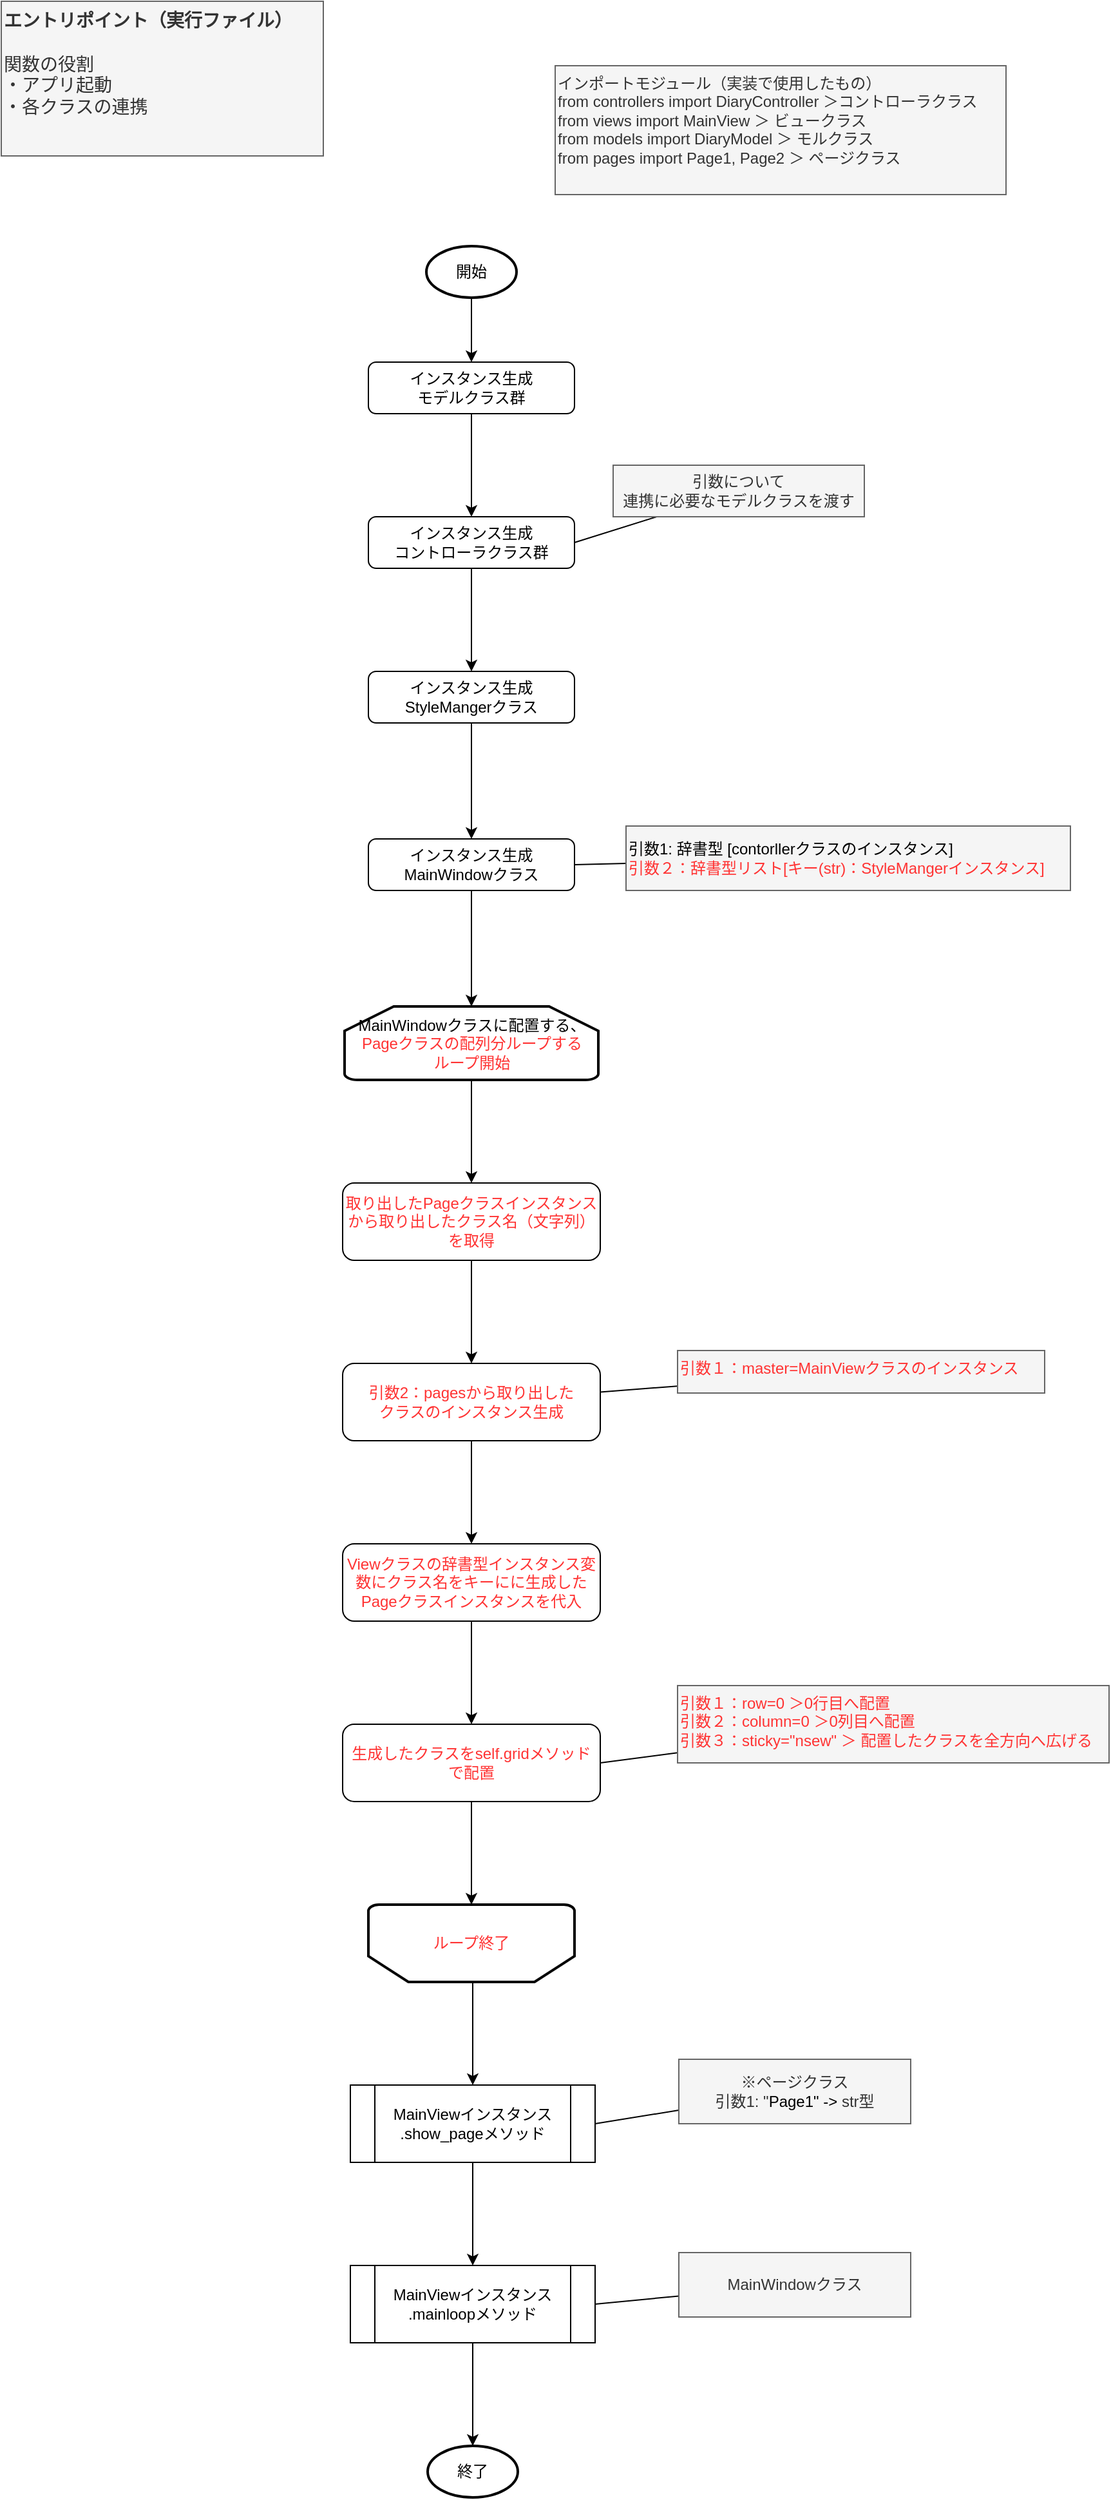 <mxfile version="24.2.5" type="device" pages="2">
  <diagram id="C5RBs43oDa-KdzZeNtuy" name="main">
    <mxGraphModel dx="1036" dy="606" grid="1" gridSize="10" guides="1" tooltips="1" connect="1" arrows="1" fold="1" page="1" pageScale="1" pageWidth="827" pageHeight="1169" math="0" shadow="0">
      <root>
        <mxCell id="WIyWlLk6GJQsqaUBKTNV-0" />
        <mxCell id="WIyWlLk6GJQsqaUBKTNV-1" parent="WIyWlLk6GJQsqaUBKTNV-0" />
        <mxCell id="81keJ2TzeIuj5GgUxpqN-3" value="" style="edgeStyle=orthogonalEdgeStyle;rounded=0;orthogonalLoop=1;jettySize=auto;html=1;" parent="WIyWlLk6GJQsqaUBKTNV-1" source="WIyWlLk6GJQsqaUBKTNV-3" target="81keJ2TzeIuj5GgUxpqN-2" edge="1">
          <mxGeometry relative="1" as="geometry" />
        </mxCell>
        <mxCell id="WIyWlLk6GJQsqaUBKTNV-3" value="インスタンス生成&lt;div&gt;モデルクラス群&lt;br&gt;&lt;/div&gt;" style="rounded=1;whiteSpace=wrap;html=1;fontSize=12;glass=0;strokeWidth=1;shadow=0;" parent="WIyWlLk6GJQsqaUBKTNV-1" vertex="1">
          <mxGeometry x="295" y="290" width="160" height="40" as="geometry" />
        </mxCell>
        <mxCell id="81keJ2TzeIuj5GgUxpqN-1" value="" style="edgeStyle=orthogonalEdgeStyle;rounded=0;orthogonalLoop=1;jettySize=auto;html=1;" parent="WIyWlLk6GJQsqaUBKTNV-1" source="81keJ2TzeIuj5GgUxpqN-0" target="WIyWlLk6GJQsqaUBKTNV-3" edge="1">
          <mxGeometry relative="1" as="geometry" />
        </mxCell>
        <mxCell id="81keJ2TzeIuj5GgUxpqN-0" value="開始" style="strokeWidth=2;html=1;shape=mxgraph.flowchart.start_1;whiteSpace=wrap;" parent="WIyWlLk6GJQsqaUBKTNV-1" vertex="1">
          <mxGeometry x="340" y="200" width="70" height="40" as="geometry" />
        </mxCell>
        <mxCell id="k5mgrbOjrDHril6_vjiL-32" value="" style="edgeStyle=orthogonalEdgeStyle;rounded=0;orthogonalLoop=1;jettySize=auto;html=1;" parent="WIyWlLk6GJQsqaUBKTNV-1" source="81keJ2TzeIuj5GgUxpqN-2" target="k5mgrbOjrDHril6_vjiL-31" edge="1">
          <mxGeometry relative="1" as="geometry" />
        </mxCell>
        <mxCell id="81keJ2TzeIuj5GgUxpqN-2" value="インスタンス生成&lt;div&gt;コントローラクラス群&lt;br&gt;&lt;/div&gt;" style="rounded=1;whiteSpace=wrap;html=1;fontSize=12;glass=0;strokeWidth=1;shadow=0;" parent="WIyWlLk6GJQsqaUBKTNV-1" vertex="1">
          <mxGeometry x="295" y="410" width="160" height="40" as="geometry" />
        </mxCell>
        <mxCell id="81keJ2TzeIuj5GgUxpqN-5" style="rounded=0;orthogonalLoop=1;jettySize=auto;html=1;entryX=1;entryY=0.5;entryDx=0;entryDy=0;endArrow=none;endFill=0;" parent="WIyWlLk6GJQsqaUBKTNV-1" source="81keJ2TzeIuj5GgUxpqN-4" target="81keJ2TzeIuj5GgUxpqN-2" edge="1">
          <mxGeometry relative="1" as="geometry" />
        </mxCell>
        <mxCell id="81keJ2TzeIuj5GgUxpqN-4" value="引数について&lt;div&gt;連携に必要なモデルクラスを渡す&lt;/div&gt;" style="text;html=1;align=center;verticalAlign=middle;whiteSpace=wrap;rounded=0;fillColor=#f5f5f5;fontColor=#333333;strokeColor=#666666;" parent="WIyWlLk6GJQsqaUBKTNV-1" vertex="1">
          <mxGeometry x="485" y="370" width="195" height="40" as="geometry" />
        </mxCell>
        <mxCell id="81keJ2TzeIuj5GgUxpqN-30" value="&lt;b&gt;&lt;font style=&quot;font-size: 14px;&quot;&gt;エントリポイント（実行ファイル）&lt;/font&gt;&lt;/b&gt;&lt;div&gt;&lt;b&gt;&lt;font style=&quot;font-size: 14px;&quot;&gt;&lt;br&gt;&lt;/font&gt;&lt;/b&gt;&lt;/div&gt;&lt;div&gt;&lt;span style=&quot;font-size: 14px;&quot;&gt;関数の役割&lt;/span&gt;&lt;/div&gt;&lt;div&gt;&lt;span style=&quot;font-size: 14px;&quot;&gt;・アプリ起動&lt;/span&gt;&lt;/div&gt;&lt;div&gt;&lt;span style=&quot;font-size: 14px;&quot;&gt;・各クラスの連携&lt;/span&gt;&lt;/div&gt;" style="text;html=1;align=left;verticalAlign=top;whiteSpace=wrap;rounded=0;fillColor=#f5f5f5;fontColor=#333333;strokeColor=#666666;" parent="WIyWlLk6GJQsqaUBKTNV-1" vertex="1">
          <mxGeometry x="10" y="10" width="250" height="120" as="geometry" />
        </mxCell>
        <mxCell id="EANnelC62ZsFQOmLX0v8-1" value="&lt;div&gt;インポートモジュール（実装で使用したもの）&lt;/div&gt;&lt;div&gt;&lt;div&gt;from controllers import DiaryController ＞コントローラクラス&lt;/div&gt;&lt;div&gt;from views import MainView ＞ ビュークラス&lt;/div&gt;&lt;div&gt;from models import DiaryModel&amp;nbsp;&lt;span style=&quot;background-color: initial;&quot;&gt;＞ モルクラス&lt;/span&gt;&lt;/div&gt;&lt;div&gt;from pages import Page1, Page2&amp;nbsp;&lt;span style=&quot;background-color: initial;&quot;&gt;＞ ページクラス&lt;/span&gt;&lt;/div&gt;&lt;/div&gt;" style="text;html=1;align=left;verticalAlign=top;whiteSpace=wrap;rounded=0;fillColor=#f5f5f5;fontColor=#333333;strokeColor=#666666;" parent="WIyWlLk6GJQsqaUBKTNV-1" vertex="1">
          <mxGeometry x="440" y="60" width="350" height="100" as="geometry" />
        </mxCell>
        <mxCell id="k5mgrbOjrDHril6_vjiL-0" value="インスタンス生成&lt;div&gt;MainWindowクラス&lt;br&gt;&lt;/div&gt;" style="rounded=1;whiteSpace=wrap;html=1;fontSize=12;glass=0;strokeWidth=1;shadow=0;" parent="WIyWlLk6GJQsqaUBKTNV-1" vertex="1">
          <mxGeometry x="295" y="660" width="160" height="40" as="geometry" />
        </mxCell>
        <mxCell id="k5mgrbOjrDHril6_vjiL-1" style="rounded=0;orthogonalLoop=1;jettySize=auto;html=1;entryX=1;entryY=0.5;entryDx=0;entryDy=0;endArrow=none;endFill=0;" parent="WIyWlLk6GJQsqaUBKTNV-1" source="k5mgrbOjrDHril6_vjiL-2" target="k5mgrbOjrDHril6_vjiL-0" edge="1">
          <mxGeometry relative="1" as="geometry">
            <mxPoint x="455" y="640" as="targetPoint" />
          </mxGeometry>
        </mxCell>
        <mxCell id="k5mgrbOjrDHril6_vjiL-2" value="&lt;div&gt;&lt;div&gt;&lt;span style=&quot;color: rgb(0, 0, 0);&quot;&gt;引数1: 辞書型 [contorllerクラスのインスタンス]&lt;br&gt;&lt;/span&gt;&lt;span style=&quot;color: rgb(255, 51, 51);&quot;&gt;引数２：辞書型リスト[キー&lt;/span&gt;&lt;span style=&quot;color: rgb(255, 51, 51); background-color: initial;&quot;&gt;(str)&lt;/span&gt;&lt;span style=&quot;color: rgb(255, 51, 51); background-color: initial;&quot;&gt;：StyleMangerインスタンス]&lt;/span&gt;&lt;span style=&quot;color: rgb(0, 0, 0);&quot;&gt;&lt;br&gt;&lt;/span&gt;&lt;/div&gt;&lt;/div&gt;" style="text;html=1;align=left;verticalAlign=middle;whiteSpace=wrap;rounded=0;fillColor=#f5f5f5;fontColor=#333333;strokeColor=#666666;" parent="WIyWlLk6GJQsqaUBKTNV-1" vertex="1">
          <mxGeometry x="495" y="650" width="345" height="50" as="geometry" />
        </mxCell>
        <mxCell id="k5mgrbOjrDHril6_vjiL-3" value="" style="edgeStyle=orthogonalEdgeStyle;rounded=0;orthogonalLoop=1;jettySize=auto;html=1;fontColor=#FF3333;" parent="WIyWlLk6GJQsqaUBKTNV-1" source="k5mgrbOjrDHril6_vjiL-4" edge="1">
          <mxGeometry relative="1" as="geometry">
            <mxPoint x="375" y="927" as="targetPoint" />
          </mxGeometry>
        </mxCell>
        <mxCell id="k5mgrbOjrDHril6_vjiL-4" value="&lt;span style=&quot;color: rgb(0, 0, 0);&quot;&gt;MainWindowクラスに配置する、&lt;/span&gt;&lt;span style=&quot;text-align: left;&quot;&gt;Pageクラスの配列分ループする&lt;br&gt;ループ開始&lt;/span&gt;" style="strokeWidth=2;html=1;shape=mxgraph.flowchart.loop_limit;whiteSpace=wrap;fontColor=#FF3333;" parent="WIyWlLk6GJQsqaUBKTNV-1" vertex="1">
          <mxGeometry x="276.5" y="790" width="197" height="57" as="geometry" />
        </mxCell>
        <mxCell id="k5mgrbOjrDHril6_vjiL-7" value="" style="edgeStyle=orthogonalEdgeStyle;rounded=0;orthogonalLoop=1;jettySize=auto;html=1;fontColor=#FF3333;" parent="WIyWlLk6GJQsqaUBKTNV-1" source="k5mgrbOjrDHril6_vjiL-8" target="k5mgrbOjrDHril6_vjiL-10" edge="1">
          <mxGeometry relative="1" as="geometry" />
        </mxCell>
        <mxCell id="k5mgrbOjrDHril6_vjiL-8" value="取り出したPageクラスインスタンスから取り出した&lt;span style=&quot;background-color: initial;&quot;&gt;クラス名（文字列）を取得&lt;/span&gt;" style="rounded=1;whiteSpace=wrap;html=1;fontColor=#FF3333;" parent="WIyWlLk6GJQsqaUBKTNV-1" vertex="1">
          <mxGeometry x="275" y="927" width="200" height="60" as="geometry" />
        </mxCell>
        <mxCell id="k5mgrbOjrDHril6_vjiL-9" value="" style="edgeStyle=orthogonalEdgeStyle;rounded=0;orthogonalLoop=1;jettySize=auto;html=1;fontColor=#FF3333;" parent="WIyWlLk6GJQsqaUBKTNV-1" source="k5mgrbOjrDHril6_vjiL-10" target="k5mgrbOjrDHril6_vjiL-14" edge="1">
          <mxGeometry relative="1" as="geometry" />
        </mxCell>
        <mxCell id="k5mgrbOjrDHril6_vjiL-10" value="引数2：pagesから取り出した&lt;div&gt;クラスのインスタンス生成&lt;/div&gt;" style="rounded=1;whiteSpace=wrap;html=1;fontColor=#FF3333;" parent="WIyWlLk6GJQsqaUBKTNV-1" vertex="1">
          <mxGeometry x="275" y="1067" width="200" height="60" as="geometry" />
        </mxCell>
        <mxCell id="k5mgrbOjrDHril6_vjiL-11" style="rounded=0;orthogonalLoop=1;jettySize=auto;html=1;endArrow=none;endFill=0;fontColor=#FF3333;" parent="WIyWlLk6GJQsqaUBKTNV-1" source="k5mgrbOjrDHril6_vjiL-12" target="k5mgrbOjrDHril6_vjiL-10" edge="1">
          <mxGeometry relative="1" as="geometry" />
        </mxCell>
        <mxCell id="k5mgrbOjrDHril6_vjiL-12" value="引数１：master=MainViewクラスのインスタンス&lt;div&gt;&lt;br&gt;&lt;/div&gt;" style="text;html=1;align=left;verticalAlign=top;whiteSpace=wrap;rounded=0;fillColor=#f5f5f5;fontColor=#FF3333;strokeColor=#666666;" parent="WIyWlLk6GJQsqaUBKTNV-1" vertex="1">
          <mxGeometry x="535" y="1057" width="285" height="33" as="geometry" />
        </mxCell>
        <mxCell id="k5mgrbOjrDHril6_vjiL-13" value="" style="edgeStyle=orthogonalEdgeStyle;rounded=0;orthogonalLoop=1;jettySize=auto;html=1;fontColor=#FF3333;" parent="WIyWlLk6GJQsqaUBKTNV-1" source="k5mgrbOjrDHril6_vjiL-14" target="k5mgrbOjrDHril6_vjiL-16" edge="1">
          <mxGeometry relative="1" as="geometry" />
        </mxCell>
        <mxCell id="k5mgrbOjrDHril6_vjiL-14" value="Viewクラスの辞書型インスタンス変数にクラス名を&lt;span style=&quot;background-color: initial;&quot;&gt;キーにに生成したPageクラス&lt;/span&gt;&lt;span style=&quot;background-color: initial;&quot;&gt;インスタンスを代入&lt;/span&gt;" style="rounded=1;whiteSpace=wrap;html=1;fontColor=#FF3333;" parent="WIyWlLk6GJQsqaUBKTNV-1" vertex="1">
          <mxGeometry x="275" y="1207" width="200" height="60" as="geometry" />
        </mxCell>
        <mxCell id="k5mgrbOjrDHril6_vjiL-15" value="" style="edgeStyle=orthogonalEdgeStyle;rounded=0;orthogonalLoop=1;jettySize=auto;html=1;fontColor=#FF3333;" parent="WIyWlLk6GJQsqaUBKTNV-1" source="k5mgrbOjrDHril6_vjiL-16" target="k5mgrbOjrDHril6_vjiL-19" edge="1">
          <mxGeometry relative="1" as="geometry" />
        </mxCell>
        <mxCell id="k5mgrbOjrDHril6_vjiL-16" value="生成したクラスをself.gridメソッド&lt;div&gt;で配置&lt;/div&gt;" style="rounded=1;whiteSpace=wrap;html=1;fontColor=#FF3333;" parent="WIyWlLk6GJQsqaUBKTNV-1" vertex="1">
          <mxGeometry x="275" y="1347" width="200" height="60" as="geometry" />
        </mxCell>
        <mxCell id="k5mgrbOjrDHril6_vjiL-17" style="rounded=0;orthogonalLoop=1;jettySize=auto;html=1;entryX=1;entryY=0.5;entryDx=0;entryDy=0;endArrow=none;endFill=0;fontColor=#FF3333;" parent="WIyWlLk6GJQsqaUBKTNV-1" source="k5mgrbOjrDHril6_vjiL-18" target="k5mgrbOjrDHril6_vjiL-16" edge="1">
          <mxGeometry relative="1" as="geometry" />
        </mxCell>
        <mxCell id="k5mgrbOjrDHril6_vjiL-18" value="引数１：row=0 ＞0行目へ配置&lt;div&gt;引数２：column=0 ＞&lt;span style=&quot;background-color: initial;&quot;&gt;0列目へ配置&lt;/span&gt;&lt;/div&gt;&lt;div&gt;&lt;span style=&quot;background-color: initial;&quot;&gt;引数３：&lt;/span&gt;&lt;span style=&quot;background-color: initial;&quot;&gt;sticky=&quot;nsew&quot; ＞ 配置したクラスを全方向へ広げる&lt;/span&gt;&lt;/div&gt;" style="text;html=1;align=left;verticalAlign=top;whiteSpace=wrap;rounded=0;fillColor=#f5f5f5;fontColor=#FF3333;strokeColor=#666666;" parent="WIyWlLk6GJQsqaUBKTNV-1" vertex="1">
          <mxGeometry x="535" y="1317" width="335" height="60" as="geometry" />
        </mxCell>
        <mxCell id="k5mgrbOjrDHril6_vjiL-19" value="ループ終了" style="strokeWidth=2;html=1;shape=mxgraph.flowchart.loop_limit;whiteSpace=wrap;direction=west;fontColor=#FF3333;" parent="WIyWlLk6GJQsqaUBKTNV-1" vertex="1">
          <mxGeometry x="295" y="1487" width="160" height="60" as="geometry" />
        </mxCell>
        <mxCell id="k5mgrbOjrDHril6_vjiL-20" value="" style="edgeStyle=orthogonalEdgeStyle;rounded=0;orthogonalLoop=1;jettySize=auto;html=1;" parent="WIyWlLk6GJQsqaUBKTNV-1" edge="1">
          <mxGeometry relative="1" as="geometry">
            <mxPoint x="376" y="1627" as="targetPoint" />
            <mxPoint x="376" y="1547" as="sourcePoint" />
          </mxGeometry>
        </mxCell>
        <mxCell id="k5mgrbOjrDHril6_vjiL-21" value="" style="edgeStyle=orthogonalEdgeStyle;rounded=0;orthogonalLoop=1;jettySize=auto;html=1;" parent="WIyWlLk6GJQsqaUBKTNV-1" source="k5mgrbOjrDHril6_vjiL-22" target="k5mgrbOjrDHril6_vjiL-24" edge="1">
          <mxGeometry relative="1" as="geometry" />
        </mxCell>
        <mxCell id="k5mgrbOjrDHril6_vjiL-22" value="MainViewインスタンス&lt;div&gt;.show_pageメソッド&lt;/div&gt;" style="shape=process;whiteSpace=wrap;html=1;backgroundOutline=1;" parent="WIyWlLk6GJQsqaUBKTNV-1" vertex="1">
          <mxGeometry x="281" y="1627" width="190" height="60" as="geometry" />
        </mxCell>
        <mxCell id="k5mgrbOjrDHril6_vjiL-23" value="" style="edgeStyle=orthogonalEdgeStyle;rounded=0;orthogonalLoop=1;jettySize=auto;html=1;" parent="WIyWlLk6GJQsqaUBKTNV-1" source="k5mgrbOjrDHril6_vjiL-24" target="k5mgrbOjrDHril6_vjiL-29" edge="1">
          <mxGeometry relative="1" as="geometry" />
        </mxCell>
        <mxCell id="k5mgrbOjrDHril6_vjiL-24" value="MainViewインスタンス&lt;div&gt;.mainloopメソッド&lt;/div&gt;" style="shape=process;whiteSpace=wrap;html=1;backgroundOutline=1;" parent="WIyWlLk6GJQsqaUBKTNV-1" vertex="1">
          <mxGeometry x="281" y="1767" width="190" height="60" as="geometry" />
        </mxCell>
        <mxCell id="k5mgrbOjrDHril6_vjiL-25" style="rounded=0;orthogonalLoop=1;jettySize=auto;html=1;entryX=1;entryY=0.5;entryDx=0;entryDy=0;endArrow=none;endFill=0;" parent="WIyWlLk6GJQsqaUBKTNV-1" source="k5mgrbOjrDHril6_vjiL-26" target="k5mgrbOjrDHril6_vjiL-22" edge="1">
          <mxGeometry relative="1" as="geometry" />
        </mxCell>
        <mxCell id="k5mgrbOjrDHril6_vjiL-26" value="&lt;div&gt;※ページクラス&lt;/div&gt;引数1: &quot;&lt;span style=&quot;color: rgb(0, 0, 0);&quot;&gt;Page1&quot; -&amp;gt;&amp;nbsp;&lt;/span&gt;str型" style="text;html=1;align=center;verticalAlign=middle;whiteSpace=wrap;rounded=0;fillColor=#f5f5f5;fontColor=#333333;strokeColor=#666666;" parent="WIyWlLk6GJQsqaUBKTNV-1" vertex="1">
          <mxGeometry x="536" y="1607" width="180" height="50" as="geometry" />
        </mxCell>
        <mxCell id="k5mgrbOjrDHril6_vjiL-27" style="rounded=0;orthogonalLoop=1;jettySize=auto;html=1;entryX=1;entryY=0.5;entryDx=0;entryDy=0;endArrow=none;endFill=0;" parent="WIyWlLk6GJQsqaUBKTNV-1" source="k5mgrbOjrDHril6_vjiL-28" target="k5mgrbOjrDHril6_vjiL-24" edge="1">
          <mxGeometry relative="1" as="geometry" />
        </mxCell>
        <mxCell id="k5mgrbOjrDHril6_vjiL-28" value="MainWindowクラス" style="text;html=1;align=center;verticalAlign=middle;whiteSpace=wrap;rounded=0;fillColor=#f5f5f5;fontColor=#333333;strokeColor=#666666;" parent="WIyWlLk6GJQsqaUBKTNV-1" vertex="1">
          <mxGeometry x="536" y="1757" width="180" height="50" as="geometry" />
        </mxCell>
        <mxCell id="k5mgrbOjrDHril6_vjiL-29" value="終了" style="strokeWidth=2;html=1;shape=mxgraph.flowchart.start_1;whiteSpace=wrap;" parent="WIyWlLk6GJQsqaUBKTNV-1" vertex="1">
          <mxGeometry x="341" y="1907" width="70" height="40" as="geometry" />
        </mxCell>
        <mxCell id="k5mgrbOjrDHril6_vjiL-30" style="edgeStyle=orthogonalEdgeStyle;rounded=0;orthogonalLoop=1;jettySize=auto;html=1;entryX=0.5;entryY=0;entryDx=0;entryDy=0;entryPerimeter=0;" parent="WIyWlLk6GJQsqaUBKTNV-1" source="k5mgrbOjrDHril6_vjiL-0" target="k5mgrbOjrDHril6_vjiL-4" edge="1">
          <mxGeometry relative="1" as="geometry" />
        </mxCell>
        <mxCell id="k5mgrbOjrDHril6_vjiL-33" value="" style="edgeStyle=orthogonalEdgeStyle;rounded=0;orthogonalLoop=1;jettySize=auto;html=1;" parent="WIyWlLk6GJQsqaUBKTNV-1" source="k5mgrbOjrDHril6_vjiL-31" target="k5mgrbOjrDHril6_vjiL-0" edge="1">
          <mxGeometry relative="1" as="geometry" />
        </mxCell>
        <mxCell id="k5mgrbOjrDHril6_vjiL-31" value="インスタンス生成&lt;div&gt;StyleMangerクラス&lt;br&gt;&lt;/div&gt;" style="rounded=1;whiteSpace=wrap;html=1;fontSize=12;glass=0;strokeWidth=1;shadow=0;" parent="WIyWlLk6GJQsqaUBKTNV-1" vertex="1">
          <mxGeometry x="295" y="530" width="160" height="40" as="geometry" />
        </mxCell>
      </root>
    </mxGraphModel>
  </diagram>
  <diagram name="BK_main" id="3xy7h_C-IZ3wRJFn6r6Z">
    <mxGraphModel dx="1050" dy="621" grid="1" gridSize="10" guides="1" tooltips="1" connect="1" arrows="1" fold="1" page="1" pageScale="1" pageWidth="827" pageHeight="1169" math="0" shadow="0">
      <root>
        <mxCell id="2CEzJe9J1U1fmUlXWlMI-0" />
        <mxCell id="2CEzJe9J1U1fmUlXWlMI-1" parent="2CEzJe9J1U1fmUlXWlMI-0" />
        <mxCell id="2CEzJe9J1U1fmUlXWlMI-2" value="" style="edgeStyle=orthogonalEdgeStyle;rounded=0;orthogonalLoop=1;jettySize=auto;html=1;" parent="2CEzJe9J1U1fmUlXWlMI-1" source="2CEzJe9J1U1fmUlXWlMI-3" target="2CEzJe9J1U1fmUlXWlMI-7" edge="1">
          <mxGeometry relative="1" as="geometry" />
        </mxCell>
        <mxCell id="2CEzJe9J1U1fmUlXWlMI-3" value="インスタンス生成&lt;div&gt;DiaryModelクラス&lt;br&gt;&lt;/div&gt;" style="rounded=1;whiteSpace=wrap;html=1;fontSize=12;glass=0;strokeWidth=1;shadow=0;" parent="2CEzJe9J1U1fmUlXWlMI-1" vertex="1">
          <mxGeometry x="295" y="290" width="160" height="40" as="geometry" />
        </mxCell>
        <mxCell id="2CEzJe9J1U1fmUlXWlMI-4" value="" style="edgeStyle=orthogonalEdgeStyle;rounded=0;orthogonalLoop=1;jettySize=auto;html=1;" parent="2CEzJe9J1U1fmUlXWlMI-1" source="2CEzJe9J1U1fmUlXWlMI-5" target="2CEzJe9J1U1fmUlXWlMI-3" edge="1">
          <mxGeometry relative="1" as="geometry" />
        </mxCell>
        <mxCell id="2CEzJe9J1U1fmUlXWlMI-5" value="開始" style="strokeWidth=2;html=1;shape=mxgraph.flowchart.start_1;whiteSpace=wrap;" parent="2CEzJe9J1U1fmUlXWlMI-1" vertex="1">
          <mxGeometry x="340" y="200" width="70" height="40" as="geometry" />
        </mxCell>
        <mxCell id="2CEzJe9J1U1fmUlXWlMI-6" value="" style="edgeStyle=orthogonalEdgeStyle;rounded=0;orthogonalLoop=1;jettySize=auto;html=1;" parent="2CEzJe9J1U1fmUlXWlMI-1" source="2CEzJe9J1U1fmUlXWlMI-7" target="2CEzJe9J1U1fmUlXWlMI-11" edge="1">
          <mxGeometry relative="1" as="geometry" />
        </mxCell>
        <mxCell id="2CEzJe9J1U1fmUlXWlMI-7" value="インスタンス生成&lt;div&gt;DiaryControllerクラス&lt;br&gt;&lt;/div&gt;" style="rounded=1;whiteSpace=wrap;html=1;fontSize=12;glass=0;strokeWidth=1;shadow=0;" parent="2CEzJe9J1U1fmUlXWlMI-1" vertex="1">
          <mxGeometry x="295" y="410" width="160" height="40" as="geometry" />
        </mxCell>
        <mxCell id="2CEzJe9J1U1fmUlXWlMI-8" style="rounded=0;orthogonalLoop=1;jettySize=auto;html=1;entryX=1;entryY=0.5;entryDx=0;entryDy=0;endArrow=none;endFill=0;" parent="2CEzJe9J1U1fmUlXWlMI-1" source="2CEzJe9J1U1fmUlXWlMI-9" target="2CEzJe9J1U1fmUlXWlMI-7" edge="1">
          <mxGeometry relative="1" as="geometry" />
        </mxCell>
        <mxCell id="2CEzJe9J1U1fmUlXWlMI-9" value="&lt;div&gt;&lt;span style=&quot;background-color: initial;&quot;&gt;引数1:&lt;/span&gt;&lt;span style=&quot;background-color: initial; color: rgb(0, 0, 0);&quot;&gt;DiaryModelインスタンス&lt;/span&gt;&lt;br&gt;&lt;/div&gt;" style="text;html=1;align=center;verticalAlign=middle;whiteSpace=wrap;rounded=0;fillColor=#f5f5f5;fontColor=#333333;strokeColor=#666666;" parent="2CEzJe9J1U1fmUlXWlMI-1" vertex="1">
          <mxGeometry x="485" y="370" width="180" height="40" as="geometry" />
        </mxCell>
        <mxCell id="2CEzJe9J1U1fmUlXWlMI-10" value="" style="edgeStyle=orthogonalEdgeStyle;rounded=0;orthogonalLoop=1;jettySize=auto;html=1;" parent="2CEzJe9J1U1fmUlXWlMI-1" source="2CEzJe9J1U1fmUlXWlMI-11" edge="1">
          <mxGeometry relative="1" as="geometry">
            <mxPoint x="375" y="650" as="targetPoint" />
          </mxGeometry>
        </mxCell>
        <mxCell id="2CEzJe9J1U1fmUlXWlMI-11" value="インスタンス生成&lt;div&gt;MainViewクラス&lt;br&gt;&lt;/div&gt;" style="rounded=1;whiteSpace=wrap;html=1;fontSize=12;glass=0;strokeWidth=1;shadow=0;" parent="2CEzJe9J1U1fmUlXWlMI-1" vertex="1">
          <mxGeometry x="295" y="530" width="160" height="40" as="geometry" />
        </mxCell>
        <mxCell id="2CEzJe9J1U1fmUlXWlMI-12" style="rounded=0;orthogonalLoop=1;jettySize=auto;html=1;entryX=1;entryY=0.5;entryDx=0;entryDy=0;endArrow=none;endFill=0;" parent="2CEzJe9J1U1fmUlXWlMI-1" source="2CEzJe9J1U1fmUlXWlMI-13" target="2CEzJe9J1U1fmUlXWlMI-11" edge="1">
          <mxGeometry relative="1" as="geometry">
            <mxPoint x="455" y="510" as="targetPoint" />
          </mxGeometry>
        </mxCell>
        <mxCell id="2CEzJe9J1U1fmUlXWlMI-13" value="引数1: 配列 [&lt;span style=&quot;color: rgb(0, 0, 0);&quot;&gt;Pageクラス]&lt;/span&gt;&lt;div&gt;&lt;div&gt;&lt;span style=&quot;color: rgb(0, 0, 0);&quot;&gt;引数2: 辞書型 [contorllerクラスのインスタンス]&lt;/span&gt;&lt;/div&gt;&lt;/div&gt;" style="text;html=1;align=left;verticalAlign=middle;whiteSpace=wrap;rounded=0;fillColor=#f5f5f5;fontColor=#333333;strokeColor=#666666;" parent="2CEzJe9J1U1fmUlXWlMI-1" vertex="1">
          <mxGeometry x="495" y="520" width="265" height="50" as="geometry" />
        </mxCell>
        <mxCell id="2CEzJe9J1U1fmUlXWlMI-14" value="" style="edgeStyle=orthogonalEdgeStyle;rounded=0;orthogonalLoop=1;jettySize=auto;html=1;" parent="2CEzJe9J1U1fmUlXWlMI-1" source="2CEzJe9J1U1fmUlXWlMI-15" target="2CEzJe9J1U1fmUlXWlMI-17" edge="1">
          <mxGeometry relative="1" as="geometry" />
        </mxCell>
        <mxCell id="2CEzJe9J1U1fmUlXWlMI-15" value="MainViewインスタンス&lt;div&gt;.show_pageメソッド&lt;/div&gt;" style="shape=process;whiteSpace=wrap;html=1;backgroundOutline=1;" parent="2CEzJe9J1U1fmUlXWlMI-1" vertex="1">
          <mxGeometry x="280" y="650" width="190" height="60" as="geometry" />
        </mxCell>
        <mxCell id="2CEzJe9J1U1fmUlXWlMI-16" value="" style="edgeStyle=orthogonalEdgeStyle;rounded=0;orthogonalLoop=1;jettySize=auto;html=1;" parent="2CEzJe9J1U1fmUlXWlMI-1" source="2CEzJe9J1U1fmUlXWlMI-17" target="2CEzJe9J1U1fmUlXWlMI-22" edge="1">
          <mxGeometry relative="1" as="geometry" />
        </mxCell>
        <mxCell id="2CEzJe9J1U1fmUlXWlMI-17" value="MainViewインスタンス&lt;div&gt;.mainloopメソッド&lt;/div&gt;" style="shape=process;whiteSpace=wrap;html=1;backgroundOutline=1;" parent="2CEzJe9J1U1fmUlXWlMI-1" vertex="1">
          <mxGeometry x="280" y="790" width="190" height="60" as="geometry" />
        </mxCell>
        <mxCell id="2CEzJe9J1U1fmUlXWlMI-18" style="rounded=0;orthogonalLoop=1;jettySize=auto;html=1;entryX=1;entryY=0.5;entryDx=0;entryDy=0;endArrow=none;endFill=0;" parent="2CEzJe9J1U1fmUlXWlMI-1" source="2CEzJe9J1U1fmUlXWlMI-19" target="2CEzJe9J1U1fmUlXWlMI-15" edge="1">
          <mxGeometry relative="1" as="geometry" />
        </mxCell>
        <mxCell id="2CEzJe9J1U1fmUlXWlMI-19" value="&lt;div&gt;※ページクラス&lt;/div&gt;引数1: &quot;&lt;span style=&quot;color: rgb(0, 0, 0);&quot;&gt;Page1&quot; -&amp;gt;&amp;nbsp;&lt;/span&gt;str型" style="text;html=1;align=center;verticalAlign=middle;whiteSpace=wrap;rounded=0;fillColor=#f5f5f5;fontColor=#333333;strokeColor=#666666;" parent="2CEzJe9J1U1fmUlXWlMI-1" vertex="1">
          <mxGeometry x="535" y="630" width="180" height="50" as="geometry" />
        </mxCell>
        <mxCell id="2CEzJe9J1U1fmUlXWlMI-20" style="rounded=0;orthogonalLoop=1;jettySize=auto;html=1;entryX=1;entryY=0.5;entryDx=0;entryDy=0;endArrow=none;endFill=0;" parent="2CEzJe9J1U1fmUlXWlMI-1" source="2CEzJe9J1U1fmUlXWlMI-21" target="2CEzJe9J1U1fmUlXWlMI-17" edge="1">
          <mxGeometry relative="1" as="geometry" />
        </mxCell>
        <mxCell id="2CEzJe9J1U1fmUlXWlMI-21" value="MainViewクラスが継承している&lt;div&gt;&lt;/div&gt;&lt;div&gt;customtkinter.CTkのメソッド&lt;/div&gt;" style="text;html=1;align=center;verticalAlign=middle;whiteSpace=wrap;rounded=0;fillColor=#f5f5f5;fontColor=#333333;strokeColor=#666666;" parent="2CEzJe9J1U1fmUlXWlMI-1" vertex="1">
          <mxGeometry x="535" y="780" width="180" height="50" as="geometry" />
        </mxCell>
        <mxCell id="2CEzJe9J1U1fmUlXWlMI-22" value="終了" style="strokeWidth=2;html=1;shape=mxgraph.flowchart.start_1;whiteSpace=wrap;" parent="2CEzJe9J1U1fmUlXWlMI-1" vertex="1">
          <mxGeometry x="340" y="930" width="70" height="40" as="geometry" />
        </mxCell>
        <mxCell id="2CEzJe9J1U1fmUlXWlMI-23" value="エントリポイント（実行ファイル）" style="text;html=1;align=center;verticalAlign=middle;whiteSpace=wrap;rounded=0;fillColor=#f5f5f5;fontColor=#333333;strokeColor=#666666;" parent="2CEzJe9J1U1fmUlXWlMI-1" vertex="1">
          <mxGeometry x="10" y="10" width="200" height="40" as="geometry" />
        </mxCell>
        <mxCell id="2CEzJe9J1U1fmUlXWlMI-24" value="&lt;div&gt;インポートモジュール（実装で使用したもの）&lt;/div&gt;&lt;div&gt;&lt;div&gt;from controllers import DiaryController ＞コントローラクラス&lt;/div&gt;&lt;div&gt;from views import MainView ＞ ビュークラス&lt;/div&gt;&lt;div&gt;from models import DiaryModel&amp;nbsp;&lt;span style=&quot;background-color: initial;&quot;&gt;＞ モルクラス&lt;/span&gt;&lt;/div&gt;&lt;div&gt;from pages import Page1, Page2&amp;nbsp;&lt;span style=&quot;background-color: initial;&quot;&gt;＞ ページクラス&lt;/span&gt;&lt;/div&gt;&lt;/div&gt;" style="text;html=1;align=left;verticalAlign=top;whiteSpace=wrap;rounded=0;fillColor=#f5f5f5;fontColor=#333333;strokeColor=#666666;" parent="2CEzJe9J1U1fmUlXWlMI-1" vertex="1">
          <mxGeometry x="440" y="60" width="350" height="100" as="geometry" />
        </mxCell>
      </root>
    </mxGraphModel>
  </diagram>
</mxfile>
